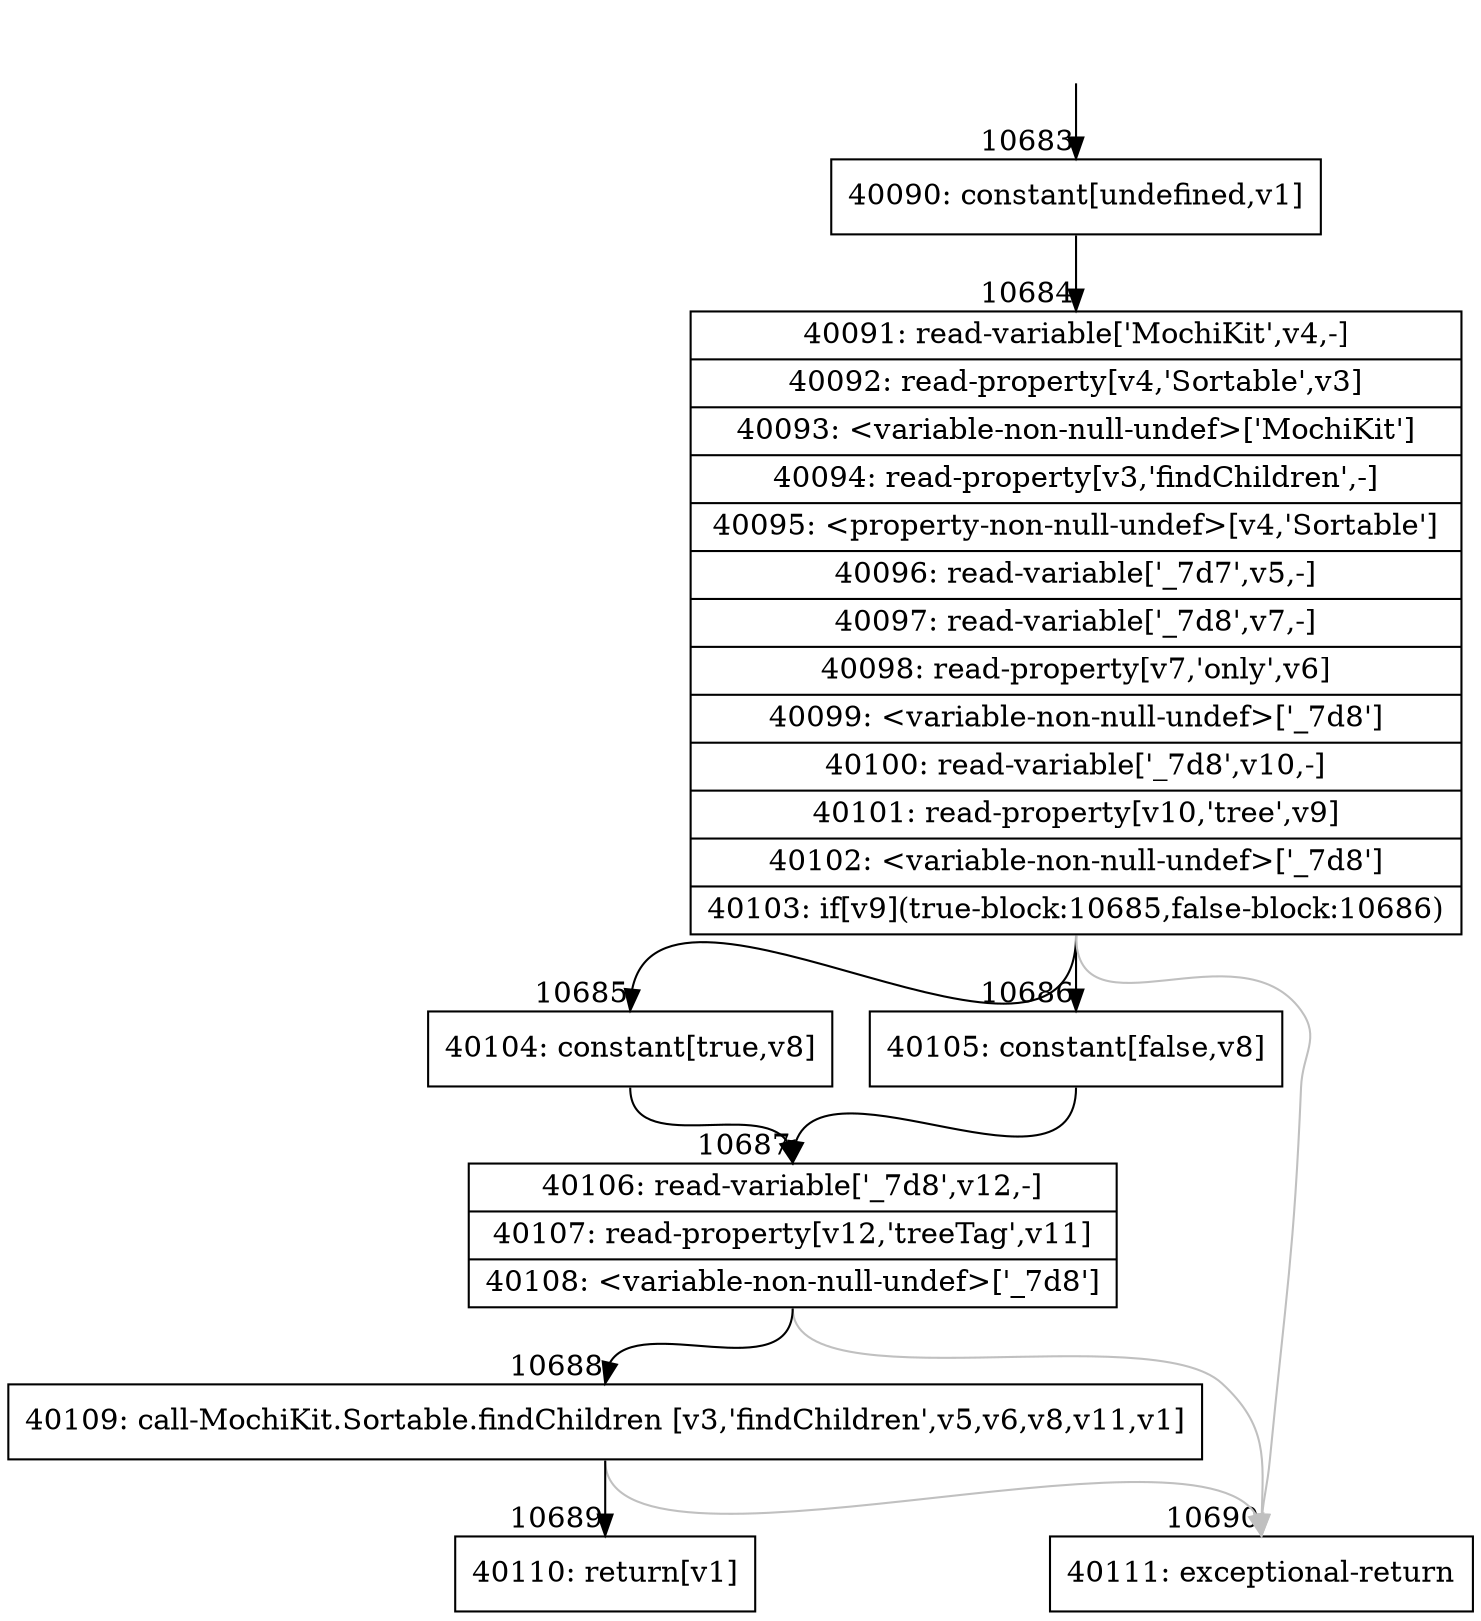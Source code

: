 digraph {
rankdir="TD"
BB_entry759[shape=none,label=""];
BB_entry759 -> BB10683 [tailport=s, headport=n, headlabel="    10683"]
BB10683 [shape=record label="{40090: constant[undefined,v1]}" ] 
BB10683 -> BB10684 [tailport=s, headport=n, headlabel="      10684"]
BB10684 [shape=record label="{40091: read-variable['MochiKit',v4,-]|40092: read-property[v4,'Sortable',v3]|40093: \<variable-non-null-undef\>['MochiKit']|40094: read-property[v3,'findChildren',-]|40095: \<property-non-null-undef\>[v4,'Sortable']|40096: read-variable['_7d7',v5,-]|40097: read-variable['_7d8',v7,-]|40098: read-property[v7,'only',v6]|40099: \<variable-non-null-undef\>['_7d8']|40100: read-variable['_7d8',v10,-]|40101: read-property[v10,'tree',v9]|40102: \<variable-non-null-undef\>['_7d8']|40103: if[v9](true-block:10685,false-block:10686)}" ] 
BB10684 -> BB10685 [tailport=s, headport=n, headlabel="      10685"]
BB10684 -> BB10686 [tailport=s, headport=n, headlabel="      10686"]
BB10684 -> BB10690 [tailport=s, headport=n, color=gray, headlabel="      10690"]
BB10685 [shape=record label="{40104: constant[true,v8]}" ] 
BB10685 -> BB10687 [tailport=s, headport=n, headlabel="      10687"]
BB10686 [shape=record label="{40105: constant[false,v8]}" ] 
BB10686 -> BB10687 [tailport=s, headport=n]
BB10687 [shape=record label="{40106: read-variable['_7d8',v12,-]|40107: read-property[v12,'treeTag',v11]|40108: \<variable-non-null-undef\>['_7d8']}" ] 
BB10687 -> BB10688 [tailport=s, headport=n, headlabel="      10688"]
BB10687 -> BB10690 [tailport=s, headport=n, color=gray]
BB10688 [shape=record label="{40109: call-MochiKit.Sortable.findChildren [v3,'findChildren',v5,v6,v8,v11,v1]}" ] 
BB10688 -> BB10689 [tailport=s, headport=n, headlabel="      10689"]
BB10688 -> BB10690 [tailport=s, headport=n, color=gray]
BB10689 [shape=record label="{40110: return[v1]}" ] 
BB10690 [shape=record label="{40111: exceptional-return}" ] 
//#$~ 7494
}
